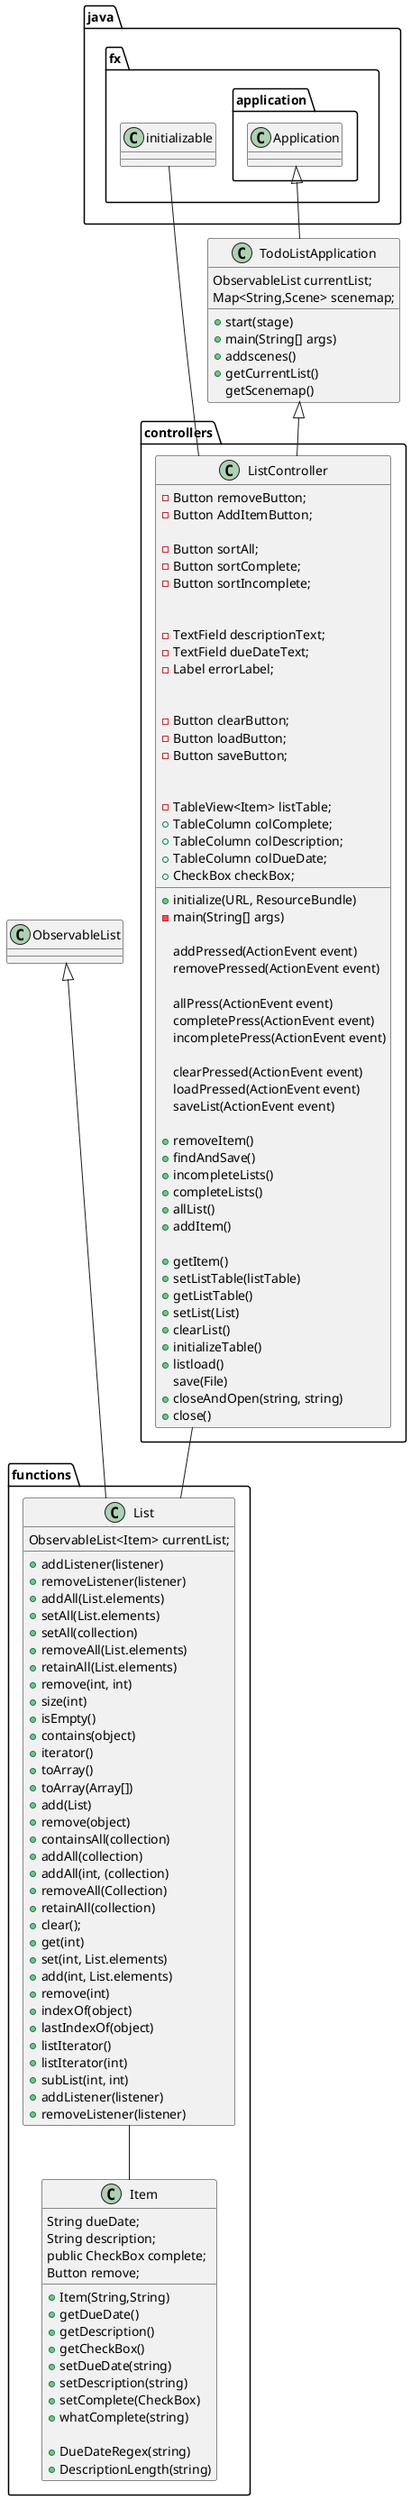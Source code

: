 @startuml

package controllers{
class ListController {
    -Button removeButton;
    -Button AddItemButton;

    -Button sortAll;
    -Button sortComplete;
    -Button sortIncomplete;


    -TextField descriptionText;
    -TextField dueDateText;
    -Label errorLabel;


    -Button clearButton;
    -Button loadButton;
    -Button saveButton;


    -TableView<Item> listTable;
    +TableColumn colComplete;
    +TableColumn colDescription;
    +TableColumn colDueDate;
    +CheckBox checkBox;

    +initialize(URL, ResourceBundle)
    -main(String[] args)

    addPressed(ActionEvent event)
    removePressed(ActionEvent event)

    allPress(ActionEvent event)
    completePress(ActionEvent event)
    incompletePress(ActionEvent event)

    clearPressed(ActionEvent event)
    loadPressed(ActionEvent event)
    saveList(ActionEvent event)

    +removeItem()
    +findAndSave()
    +incompleteLists()
    +completeLists()
    +allList()
    +addItem()

    +getItem()
    +setListTable(listTable)
    +getListTable()
    +setList(List)
    +clearList()
    +initializeTable()
    +listload()
    save(File)
    +closeAndOpen(string, string)
    +close()
    }
}
class ObservableList{}

class TodoListApplication{
    ObservableList currentList;
    Map<String,Scene> scenemap;

    +start(stage)
    +main(String[] args)
    +addscenes()
    +getCurrentList()
    getScenemap()

}
package functions {
    class Item{
     String dueDate;
     String description;
     public CheckBox complete;
     Button remove;
     +Item(String,String)
     +getDueDate()
     +getDescription()
     +getCheckBox()
     +setDueDate(string)
     +setDescription(string)
     +setComplete(CheckBox)
     +whatComplete(string)

    +DueDateRegex(string)
    +DescriptionLength(string)
    }

    class List {
     ObservableList<Item> currentList;
     +addListener(listener)
     +removeListener(listener)
     +addAll(List.elements)
     +setAll(List.elements)
     +setAll(collection)
     +removeAll(List.elements)
     +retainAll(List.elements)
     +remove(int, int)
     +size(int)
     +isEmpty()
     +contains(object)
     +iterator()
     +toArray()
     +toArray(Array[])
     +add(List)
     +remove(object)
     +containsAll(collection)
     +addAll(collection)
     +addAll(int, (collection)
     +removeAll(Collection)
     +retainAll(collection)
     +clear();
     +get(int)
     +set(int, List.elements)
     +add(int, List.elements)
     +remove(int)
     +indexOf(object)
     +lastIndexOf(object)
     +listIterator()
     +listIterator(int)
     +subList(int, int)
     +addListener(listener)
     +removeListener(listener)

    }

}
java.fx.application.Application <|-- TodoListApplication
TodoListApplication <|-- ListController
java.fx.initializable -- ListController
ObservableList <|-- List
List -- Item
ListController -- List

@enduml